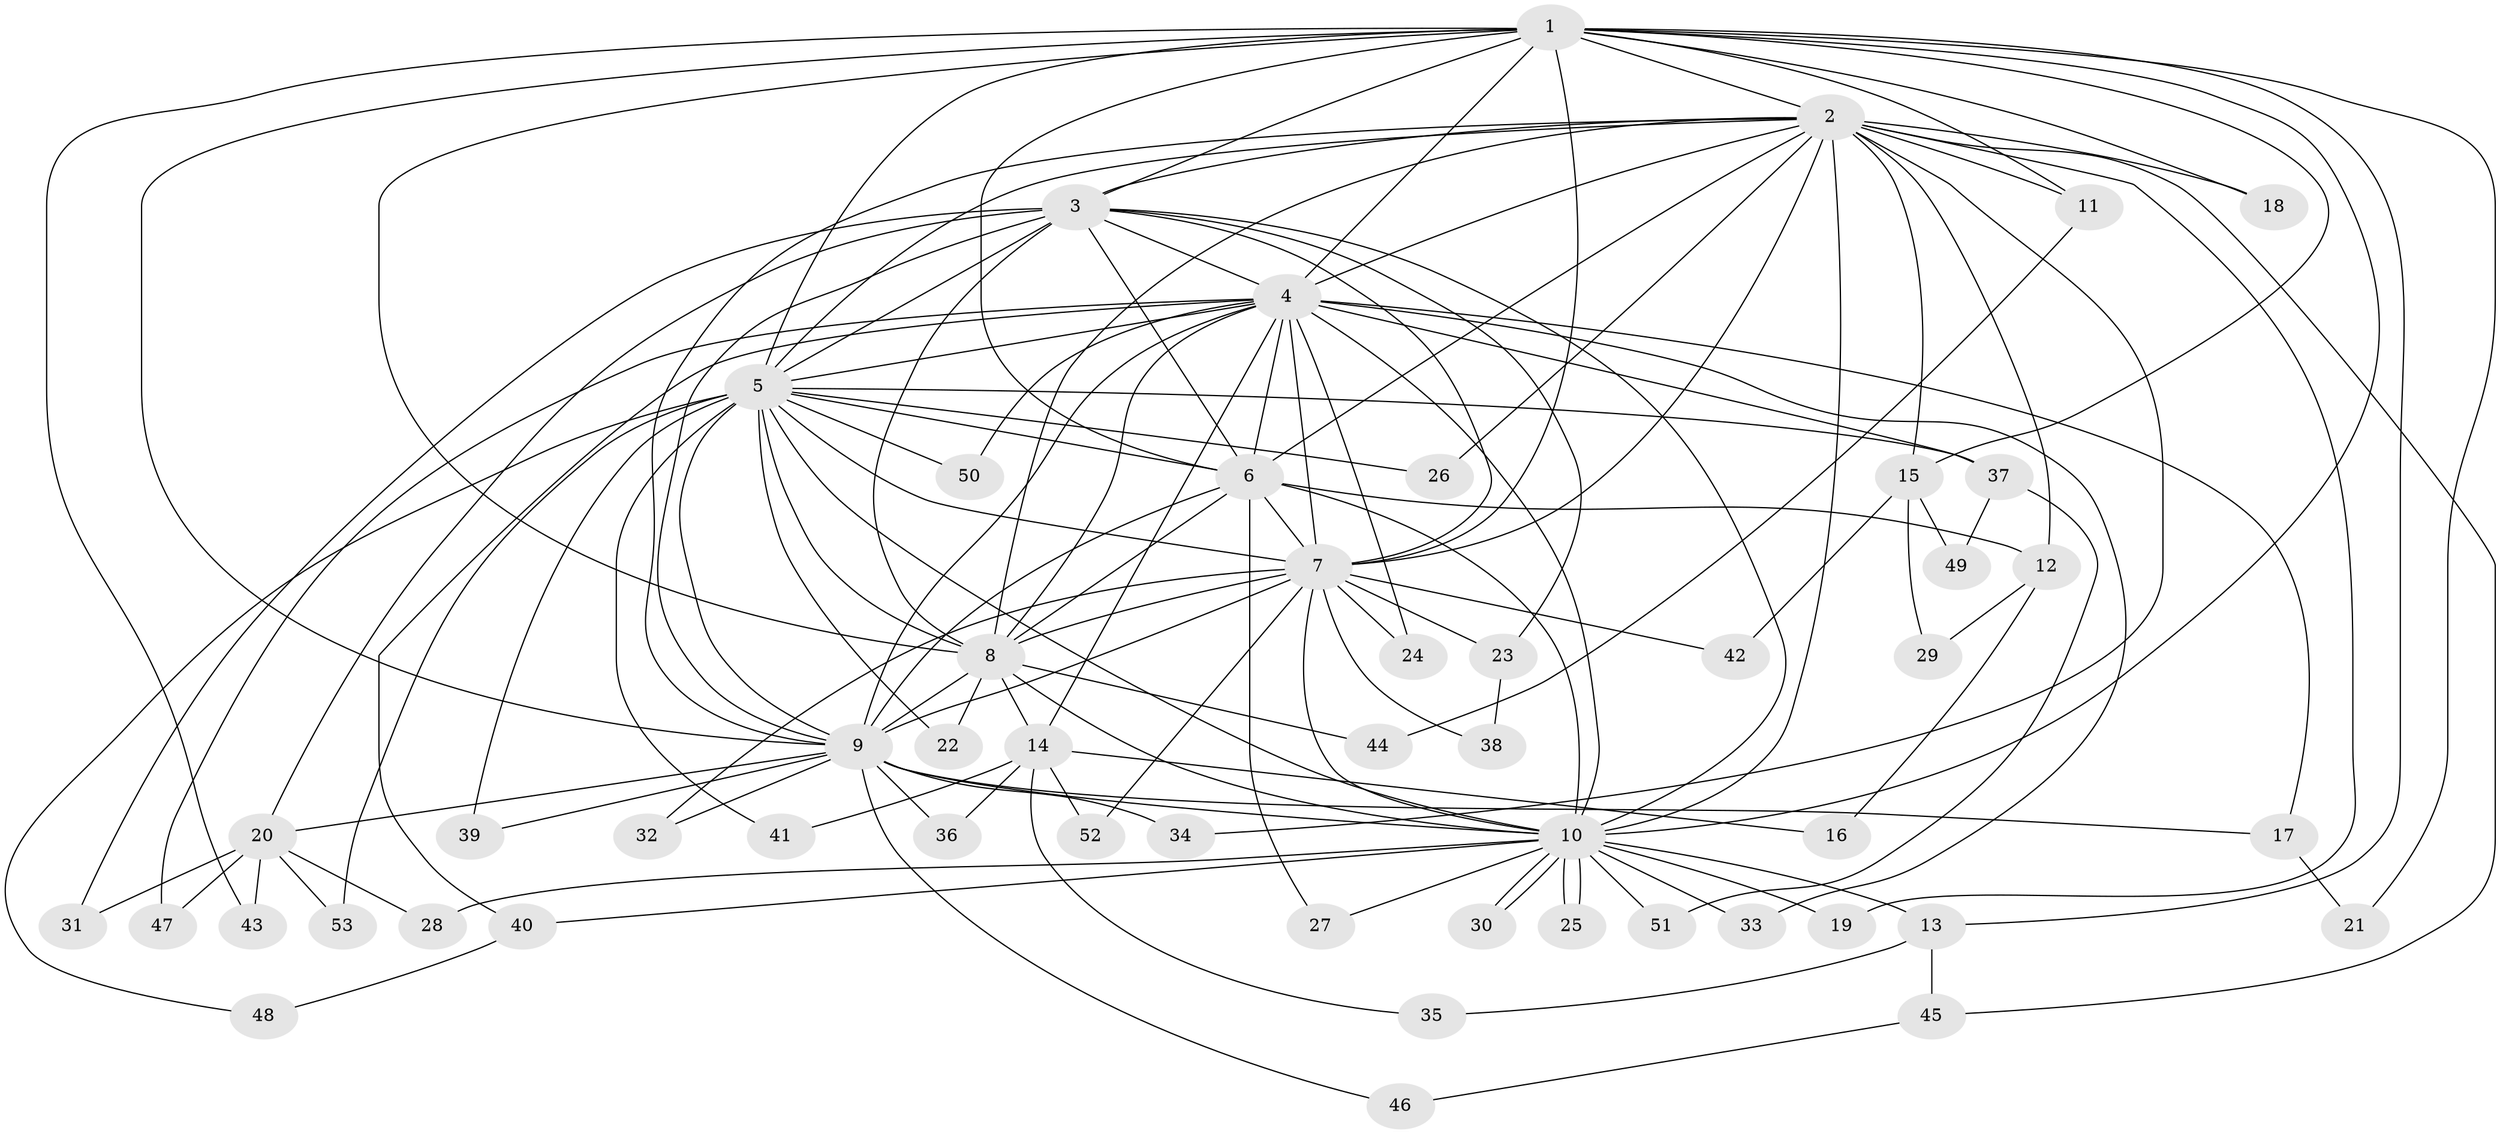 // coarse degree distribution, {13: 0.04878048780487805, 14: 0.04878048780487805, 16: 0.04878048780487805, 15: 0.04878048780487805, 11: 0.024390243902439025, 3: 0.0975609756097561, 4: 0.04878048780487805, 7: 0.04878048780487805, 5: 0.024390243902439025, 2: 0.5609756097560976}
// Generated by graph-tools (version 1.1) at 2025/51/02/27/25 19:51:43]
// undirected, 53 vertices, 131 edges
graph export_dot {
graph [start="1"]
  node [color=gray90,style=filled];
  1;
  2;
  3;
  4;
  5;
  6;
  7;
  8;
  9;
  10;
  11;
  12;
  13;
  14;
  15;
  16;
  17;
  18;
  19;
  20;
  21;
  22;
  23;
  24;
  25;
  26;
  27;
  28;
  29;
  30;
  31;
  32;
  33;
  34;
  35;
  36;
  37;
  38;
  39;
  40;
  41;
  42;
  43;
  44;
  45;
  46;
  47;
  48;
  49;
  50;
  51;
  52;
  53;
  1 -- 2;
  1 -- 3;
  1 -- 4;
  1 -- 5;
  1 -- 6;
  1 -- 7;
  1 -- 8;
  1 -- 9;
  1 -- 10;
  1 -- 11;
  1 -- 13;
  1 -- 15;
  1 -- 18;
  1 -- 21;
  1 -- 43;
  2 -- 3;
  2 -- 4;
  2 -- 5;
  2 -- 6;
  2 -- 7;
  2 -- 8;
  2 -- 9;
  2 -- 10;
  2 -- 11;
  2 -- 12;
  2 -- 15;
  2 -- 18;
  2 -- 19;
  2 -- 26;
  2 -- 34;
  2 -- 45;
  3 -- 4;
  3 -- 5;
  3 -- 6;
  3 -- 7;
  3 -- 8;
  3 -- 9;
  3 -- 10;
  3 -- 20;
  3 -- 23;
  3 -- 31;
  4 -- 5;
  4 -- 6;
  4 -- 7;
  4 -- 8;
  4 -- 9;
  4 -- 10;
  4 -- 14;
  4 -- 17;
  4 -- 24;
  4 -- 33;
  4 -- 37;
  4 -- 40;
  4 -- 47;
  4 -- 50;
  5 -- 6;
  5 -- 7;
  5 -- 8;
  5 -- 9;
  5 -- 10;
  5 -- 22;
  5 -- 26;
  5 -- 37;
  5 -- 39;
  5 -- 41;
  5 -- 48;
  5 -- 50;
  5 -- 53;
  6 -- 7;
  6 -- 8;
  6 -- 9;
  6 -- 10;
  6 -- 12;
  6 -- 27;
  7 -- 8;
  7 -- 9;
  7 -- 10;
  7 -- 23;
  7 -- 24;
  7 -- 32;
  7 -- 38;
  7 -- 42;
  7 -- 52;
  8 -- 9;
  8 -- 10;
  8 -- 14;
  8 -- 22;
  8 -- 44;
  9 -- 10;
  9 -- 17;
  9 -- 20;
  9 -- 32;
  9 -- 34;
  9 -- 36;
  9 -- 39;
  9 -- 46;
  10 -- 13;
  10 -- 19;
  10 -- 25;
  10 -- 25;
  10 -- 27;
  10 -- 28;
  10 -- 30;
  10 -- 30;
  10 -- 33;
  10 -- 40;
  10 -- 51;
  11 -- 44;
  12 -- 16;
  12 -- 29;
  13 -- 35;
  13 -- 45;
  14 -- 16;
  14 -- 35;
  14 -- 36;
  14 -- 41;
  14 -- 52;
  15 -- 29;
  15 -- 42;
  15 -- 49;
  17 -- 21;
  20 -- 28;
  20 -- 31;
  20 -- 43;
  20 -- 47;
  20 -- 53;
  23 -- 38;
  37 -- 49;
  37 -- 51;
  40 -- 48;
  45 -- 46;
}
